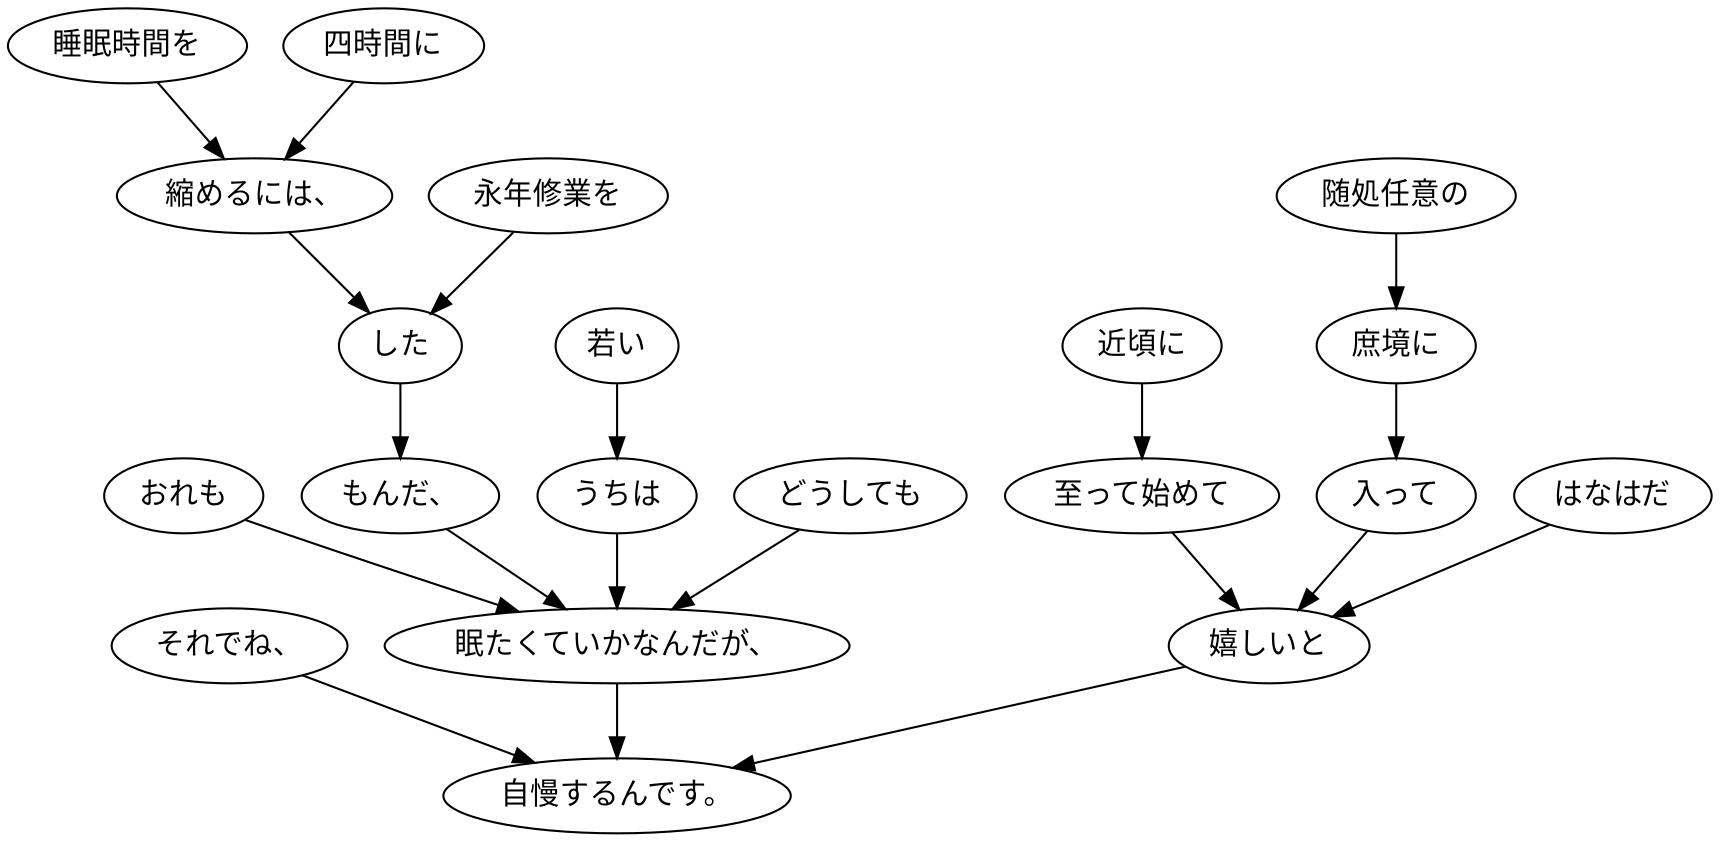 digraph graph1747 {
	node0 [label="それでね、"];
	node1 [label="おれも"];
	node2 [label="睡眠時間を"];
	node3 [label="四時間に"];
	node4 [label="縮めるには、"];
	node5 [label="永年修業を"];
	node6 [label="した"];
	node7 [label="もんだ、"];
	node8 [label="若い"];
	node9 [label="うちは"];
	node10 [label="どうしても"];
	node11 [label="眠たくていかなんだが、"];
	node12 [label="近頃に"];
	node13 [label="至って始めて"];
	node14 [label="随処任意の"];
	node15 [label="庶境に"];
	node16 [label="入って"];
	node17 [label="はなはだ"];
	node18 [label="嬉しいと"];
	node19 [label="自慢するんです。"];
	node0 -> node19;
	node1 -> node11;
	node2 -> node4;
	node3 -> node4;
	node4 -> node6;
	node5 -> node6;
	node6 -> node7;
	node7 -> node11;
	node8 -> node9;
	node9 -> node11;
	node10 -> node11;
	node11 -> node19;
	node12 -> node13;
	node13 -> node18;
	node14 -> node15;
	node15 -> node16;
	node16 -> node18;
	node17 -> node18;
	node18 -> node19;
}
